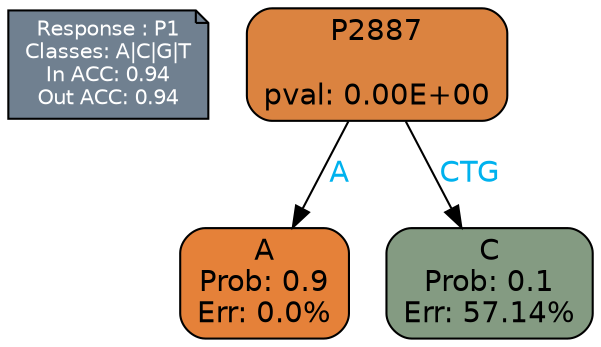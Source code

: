 digraph Tree {
node [shape=box, style="filled, rounded", color="black", fontname=helvetica] ;
graph [ranksep=equally, splines=polylines, bgcolor=transparent, dpi=600] ;
edge [fontname=helvetica] ;
LEGEND [label="Response : P1
Classes: A|C|G|T
In ACC: 0.94
Out ACC: 0.94
",shape=note,align=left,style=filled,fillcolor="slategray",fontcolor="white",fontsize=10];1 [label="P2887

pval: 0.00E+00", fillcolor="#db8340"] ;
2 [label="A
Prob: 0.9
Err: 0.0%", fillcolor="#e58139"] ;
3 [label="C
Prob: 0.1
Err: 57.14%", fillcolor="#849b82"] ;
1 -> 2 [label="A",fontcolor=deepskyblue2] ;
1 -> 3 [label="CTG",fontcolor=deepskyblue2] ;
{rank = same; 2;3;}{rank = same; LEGEND;1;}}